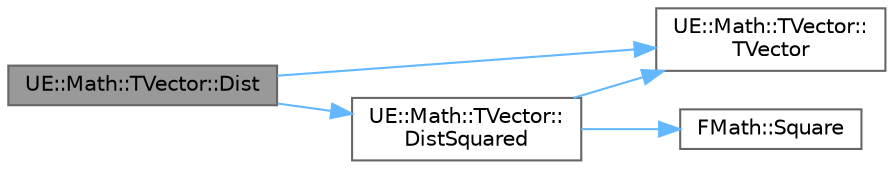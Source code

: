 digraph "UE::Math::TVector::Dist"
{
 // INTERACTIVE_SVG=YES
 // LATEX_PDF_SIZE
  bgcolor="transparent";
  edge [fontname=Helvetica,fontsize=10,labelfontname=Helvetica,labelfontsize=10];
  node [fontname=Helvetica,fontsize=10,shape=box,height=0.2,width=0.4];
  rankdir="LR";
  Node1 [id="Node000001",label="UE::Math::TVector::Dist",height=0.2,width=0.4,color="gray40", fillcolor="grey60", style="filled", fontcolor="black",tooltip="Euclidean distance between two points."];
  Node1 -> Node2 [id="edge1_Node000001_Node000002",color="steelblue1",style="solid",tooltip=" "];
  Node2 [id="Node000002",label="UE::Math::TVector::\lTVector",height=0.2,width=0.4,color="grey40", fillcolor="white", style="filled",URL="$de/d77/structUE_1_1Math_1_1TVector.html#a50071892cd411543cbbb3d9d35a6f277",tooltip="Default constructor (no initialization)."];
  Node1 -> Node3 [id="edge2_Node000001_Node000003",color="steelblue1",style="solid",tooltip=" "];
  Node3 [id="Node000003",label="UE::Math::TVector::\lDistSquared",height=0.2,width=0.4,color="grey40", fillcolor="white", style="filled",URL="$de/d77/structUE_1_1Math_1_1TVector.html#a1cce69a28cdda069b5b4329796b6c96f",tooltip="Squared distance between two points."];
  Node3 -> Node2 [id="edge3_Node000003_Node000002",color="steelblue1",style="solid",tooltip=" "];
  Node3 -> Node4 [id="edge4_Node000003_Node000004",color="steelblue1",style="solid",tooltip=" "];
  Node4 [id="Node000004",label="FMath::Square",height=0.2,width=0.4,color="grey40", fillcolor="white", style="filled",URL="$dc/d20/structFMath.html#a75ab76fcf6b3ba793913464f8798ea6b",tooltip="Multiples value by itself."];
}
